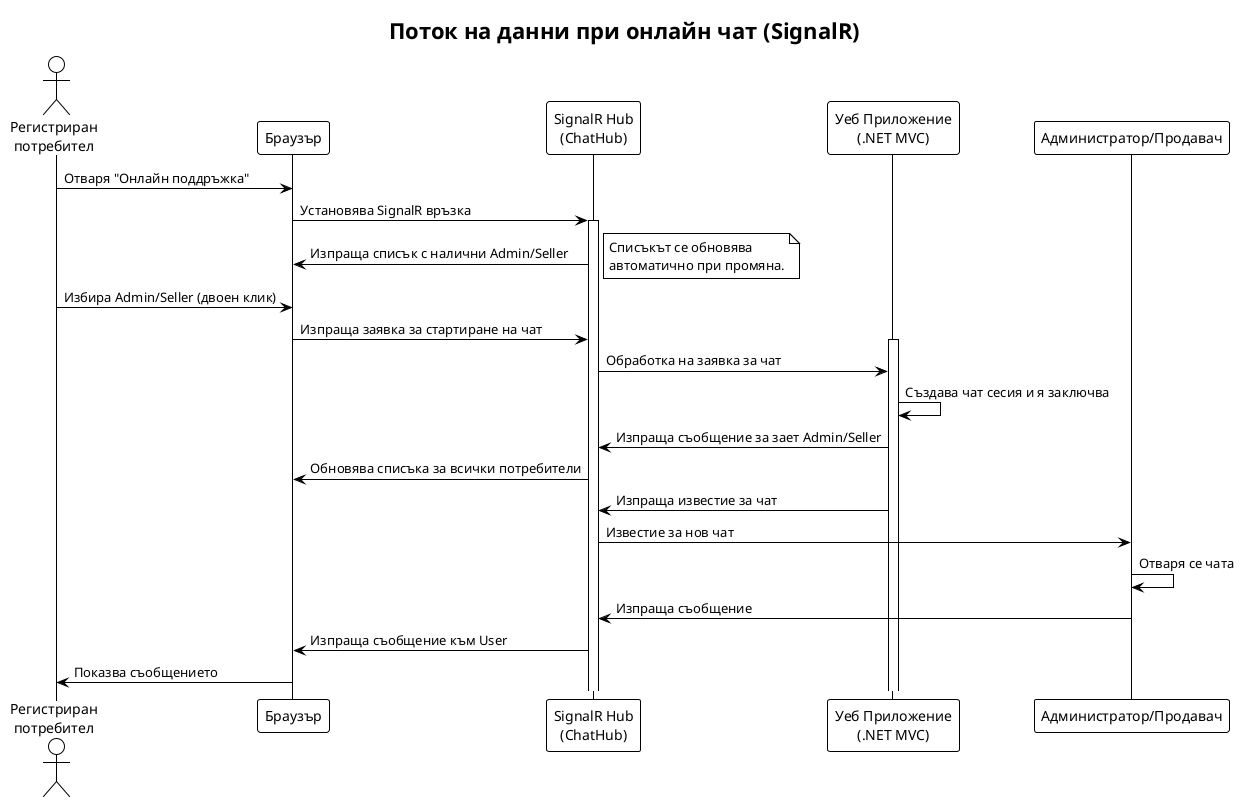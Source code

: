 @startuml
!theme plain
title Поток на данни при онлайн чат (SignalR)

actor "Регистриран\nпотребител" as User
participant "Браузър" as Browser
participant "SignalR Hub\n(ChatHub)" as Hub
participant "Уеб Приложение\n(.NET MVC)" as WebApp
participant "Администратор/Продавач" as AdminOrSeller

User -> Browser : Отваря "Онлайн поддръжка"
Browser -> Hub : Установява SignalR връзка
activate Hub

Hub -> Browser : Изпраща списък с налични Admin/Seller
note right
Списъкът се обновява
автоматично при промяна.
end note

User -> Browser : Избира Admin/Seller (двоен клик)
Browser -> Hub : Изпраща заявка за стартиране на чат
activate WebApp

Hub -> WebApp : Обработка на заявка за чат
WebApp -> WebApp : Създава чат сесия и я заключва
WebApp -> Hub : Изпраща съобщение за зает Admin/Seller
Hub -> Browser : Обновява списъка за всички потребители

WebApp -> Hub : Изпраща известие за чат
Hub -> AdminOrSeller : Известие за нов чат

AdminOrSeller -> AdminOrSeller : Отваря се чата
AdminOrSeller -> Hub : Изпраща съобщение
Hub -> Browser : Изпраща съобщение към User
Browser -> User : Показва съобщението
@enduml